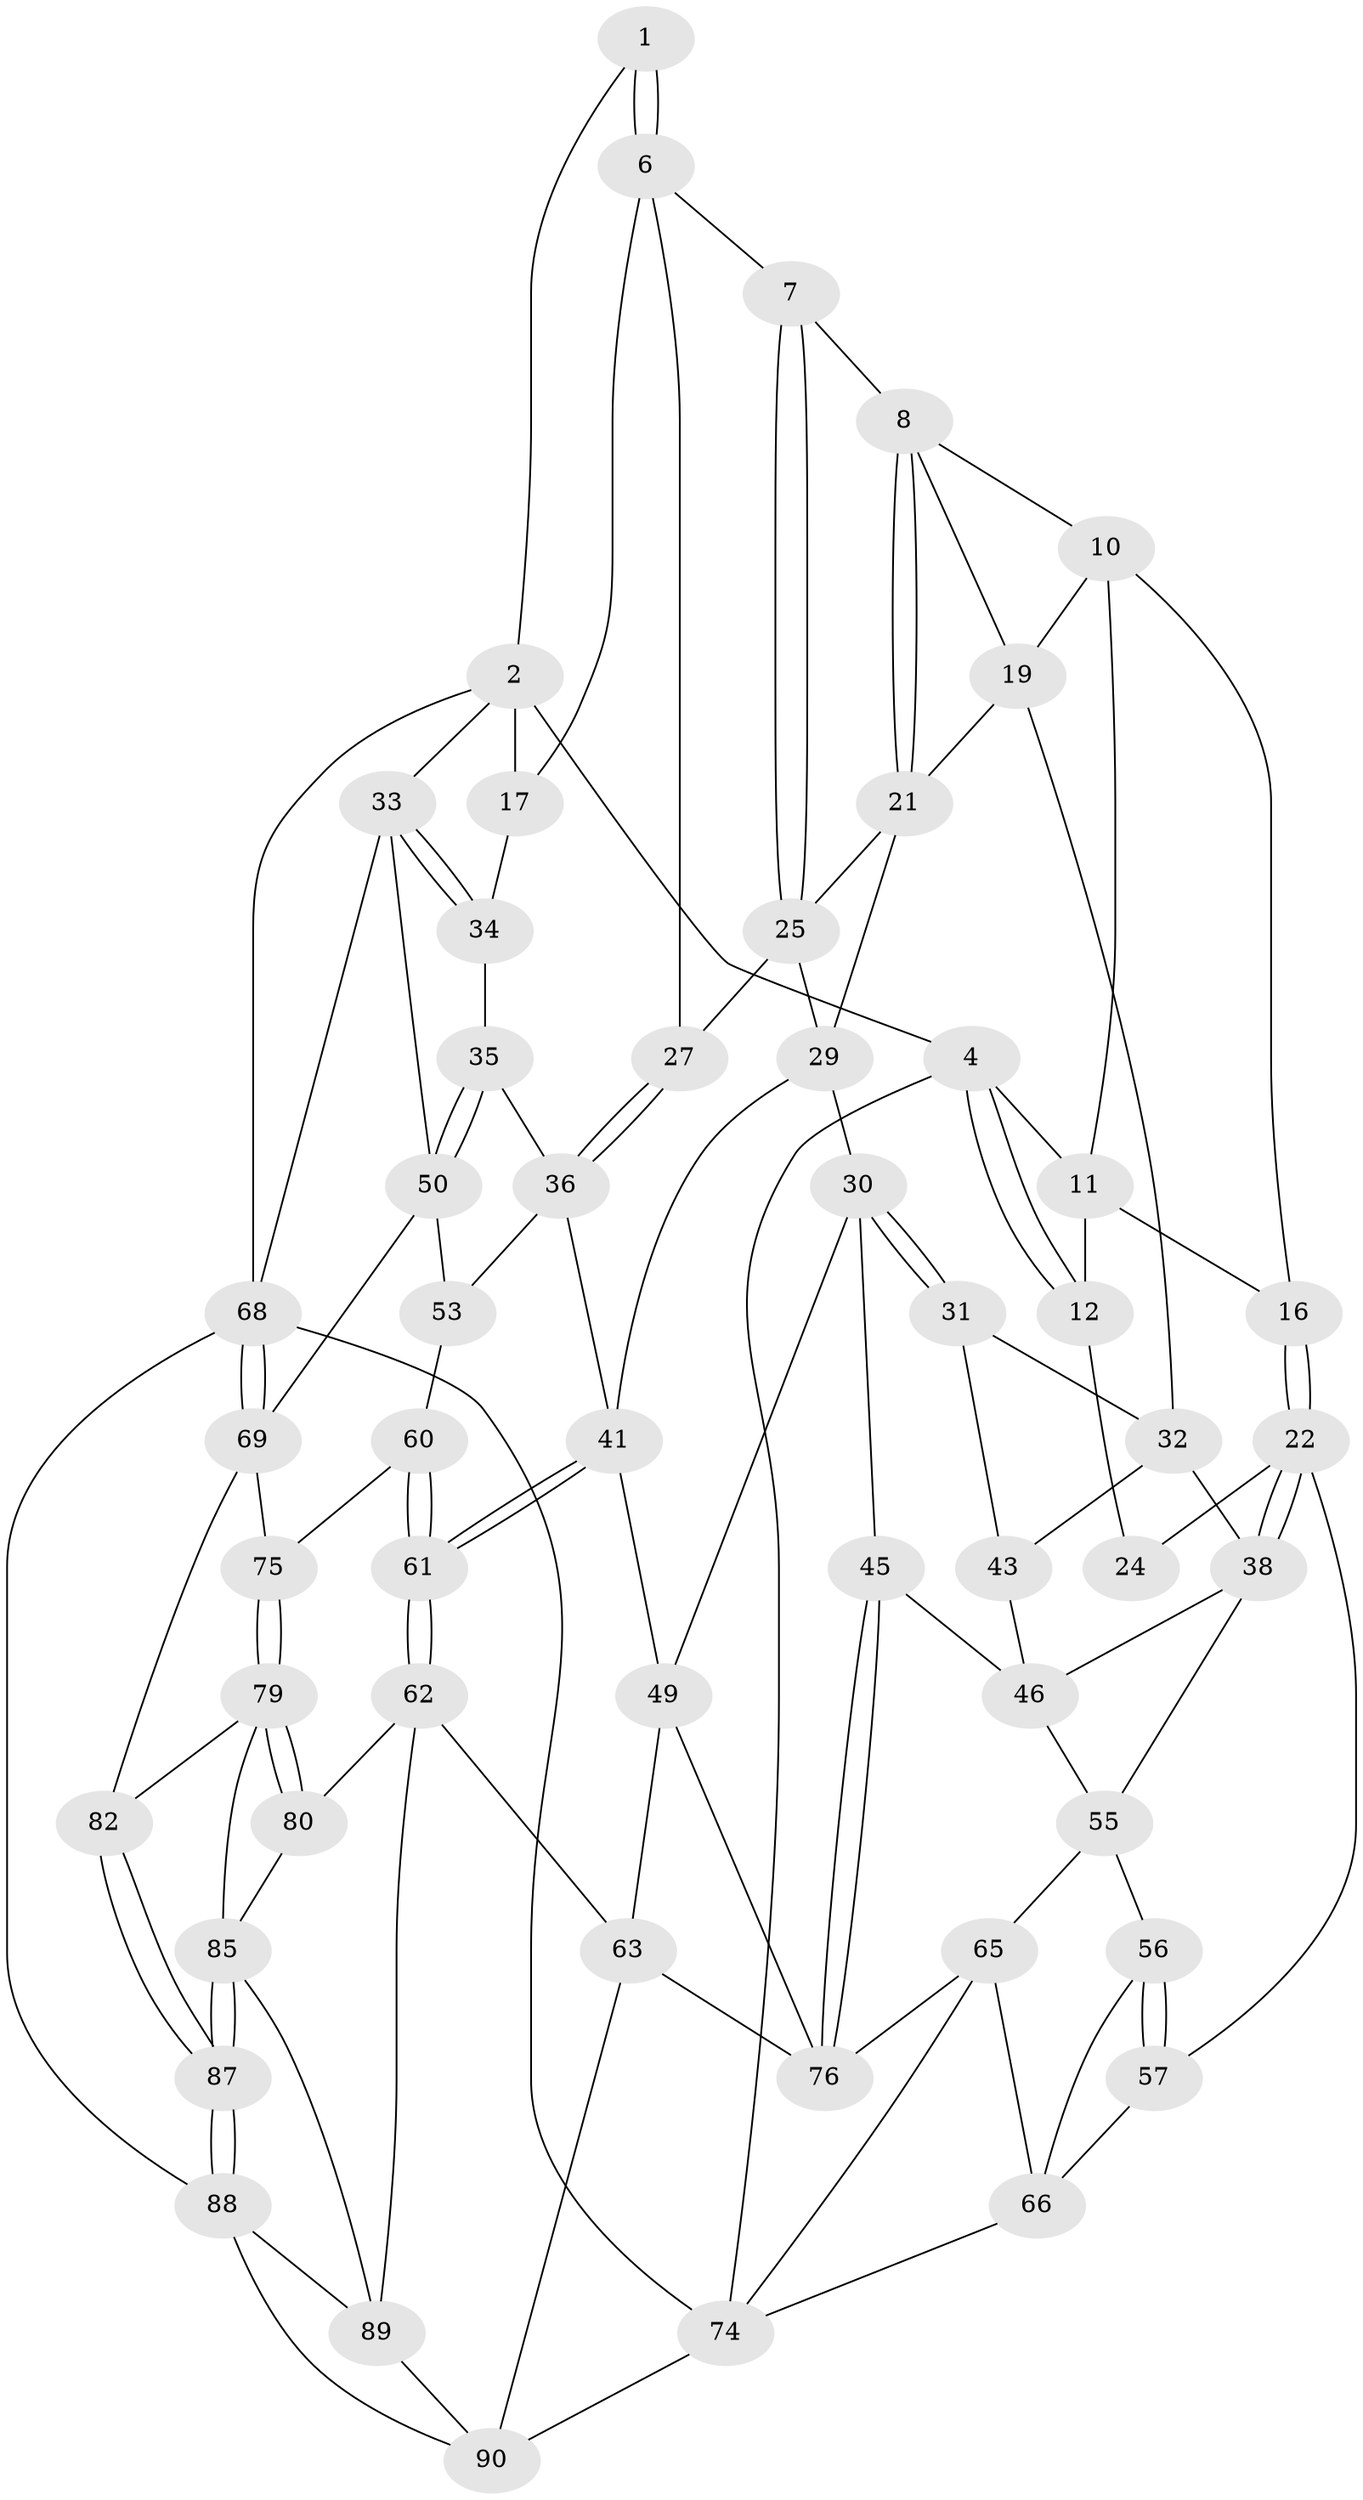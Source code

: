 // original degree distribution, {3: 0.02127659574468085, 4: 0.23404255319148937, 6: 0.2127659574468085, 5: 0.5319148936170213}
// Generated by graph-tools (version 1.1) at 2025/42/03/06/25 10:42:36]
// undirected, 55 vertices, 121 edges
graph export_dot {
graph [start="1"]
  node [color=gray90,style=filled];
  1 [pos="+0.5966587801305446+0"];
  2 [pos="+1+0",super="+3"];
  4 [pos="+0+0",super="+5"];
  6 [pos="+0.5860326443202102+0.12066694395588401",super="+18"];
  7 [pos="+0.5595352938120645+0.1329772885170695"];
  8 [pos="+0.3948789955949365+0.05737942737788129",super="+9"];
  10 [pos="+0.36214083661064805+0.024375319147631875",super="+15"];
  11 [pos="+0.32299607587611984+0",super="+14"];
  12 [pos="+0+0",super="+13"];
  16 [pos="+0.15983960316778115+0.1935727809420725"];
  17 [pos="+0.7917417359455787+0.14964106611097708"];
  19 [pos="+0.33561032801200924+0.2282999182184145",super="+20"];
  21 [pos="+0.41990229674546203+0.2167238604912488",super="+26"];
  22 [pos="+0+0.37138128727130876",super="+23"];
  24 [pos="+0+0.2740491313110427"];
  25 [pos="+0.5059016663728939+0.22251257137045202",super="+28"];
  27 [pos="+0.726815765248376+0.26511574989304476"];
  29 [pos="+0.4824255256505477+0.3609347661078639",super="+39"];
  30 [pos="+0.37314075535346586+0.38840167580549456",super="+44"];
  31 [pos="+0.3412597262661515+0.37344378409023293"];
  32 [pos="+0.3056809938675832+0.33086574955442977",super="+37"];
  33 [pos="+1+0.28172996865123895",super="+51"];
  34 [pos="+0.8763111182752263+0.20796761652240495"];
  35 [pos="+0.9042996373616125+0.39635494521048176"];
  36 [pos="+0.7912185158312299+0.42522785090649967",super="+40"];
  38 [pos="+0.06799724510745084+0.4061348027153851",super="+48"];
  41 [pos="+0.6712724044316101+0.5029846081887949",super="+42"];
  43 [pos="+0.27038979108820343+0.4438562050555297"];
  45 [pos="+0.2844563606625768+0.5851908923816721"];
  46 [pos="+0.26529388169989676+0.5851914397603829",super="+47"];
  49 [pos="+0.502134384998355+0.5800926351340694",super="+64"];
  50 [pos="+1+0.4079270253915596",super="+52"];
  53 [pos="+0.8627328656034423+0.5822330004761809",super="+54"];
  55 [pos="+0.14275865146401592+0.6047019139132226",super="+59"];
  56 [pos="+0.13030819998781157+0.6066558996663428",super="+67"];
  57 [pos="+0+0.5227624029836625",super="+58"];
  60 [pos="+0.7434015627580274+0.6616182992309254",super="+72"];
  61 [pos="+0.6918154395213088+0.6728603646747312"];
  62 [pos="+0.6489361239958922+0.7462421840295527",super="+81"];
  63 [pos="+0.5757937890660074+0.7287992879186472",super="+84"];
  65 [pos="+0.18225101960645468+0.7964138668870487",super="+78"];
  66 [pos="+0.10836877057098136+0.7396959422722095",super="+73"];
  68 [pos="+1+0.6819286408249683",super="+71"];
  69 [pos="+0.95765659118519+0.6875842019339099",super="+70"];
  74 [pos="+0+1",super="+93"];
  75 [pos="+0.805834324340975+0.6909924565837882"];
  76 [pos="+0.41552103411680785+0.6557845570361602",super="+77"];
  79 [pos="+0.8176132922215442+0.7189692083077536",super="+83"];
  80 [pos="+0.6623168622753871+0.7633079539949278"];
  82 [pos="+0.9145898534377574+0.7426878679886757"];
  85 [pos="+0.7657234727359088+0.8180224307128998",super="+86"];
  87 [pos="+0.9004400695990762+0.9232265512470973"];
  88 [pos="+1+1",super="+92"];
  89 [pos="+0.5389678255527943+0.9321872020123518",super="+91"];
  90 [pos="+0.45247761222754646+0.8814737829350131",super="+94"];
  1 -- 2;
  1 -- 6;
  1 -- 6;
  2 -- 17;
  2 -- 33;
  2 -- 4;
  2 -- 68;
  4 -- 12;
  4 -- 12;
  4 -- 74;
  4 -- 11;
  6 -- 7;
  6 -- 17;
  6 -- 27;
  7 -- 8;
  7 -- 25;
  7 -- 25;
  8 -- 21;
  8 -- 21;
  8 -- 10;
  8 -- 19;
  10 -- 11;
  10 -- 16;
  10 -- 19;
  11 -- 16;
  11 -- 12;
  12 -- 24 [weight=2];
  16 -- 22;
  16 -- 22;
  17 -- 34;
  19 -- 21;
  19 -- 32;
  21 -- 25;
  21 -- 29;
  22 -- 38;
  22 -- 38;
  22 -- 24;
  22 -- 57;
  25 -- 27;
  25 -- 29;
  27 -- 36;
  27 -- 36;
  29 -- 30;
  29 -- 41;
  30 -- 31;
  30 -- 31;
  30 -- 49;
  30 -- 45;
  31 -- 32;
  31 -- 43;
  32 -- 43;
  32 -- 38;
  33 -- 34;
  33 -- 34;
  33 -- 50;
  33 -- 68;
  34 -- 35;
  35 -- 36;
  35 -- 50;
  35 -- 50;
  36 -- 41;
  36 -- 53;
  38 -- 46;
  38 -- 55;
  41 -- 61;
  41 -- 61;
  41 -- 49;
  43 -- 46;
  45 -- 46;
  45 -- 76;
  45 -- 76;
  46 -- 55;
  49 -- 76;
  49 -- 63;
  50 -- 53;
  50 -- 69;
  53 -- 60 [weight=2];
  55 -- 56;
  55 -- 65;
  56 -- 57 [weight=2];
  56 -- 57;
  56 -- 66;
  57 -- 66;
  60 -- 61;
  60 -- 61;
  60 -- 75;
  61 -- 62;
  61 -- 62;
  62 -- 63;
  62 -- 80;
  62 -- 89;
  63 -- 90;
  63 -- 76;
  65 -- 66;
  65 -- 76;
  65 -- 74;
  66 -- 74;
  68 -- 69;
  68 -- 69;
  68 -- 88;
  68 -- 74;
  69 -- 82;
  69 -- 75;
  74 -- 90;
  75 -- 79;
  75 -- 79;
  79 -- 80;
  79 -- 80;
  79 -- 82;
  79 -- 85;
  80 -- 85;
  82 -- 87;
  82 -- 87;
  85 -- 87;
  85 -- 87;
  85 -- 89;
  87 -- 88;
  87 -- 88;
  88 -- 89;
  88 -- 90;
  89 -- 90;
}
